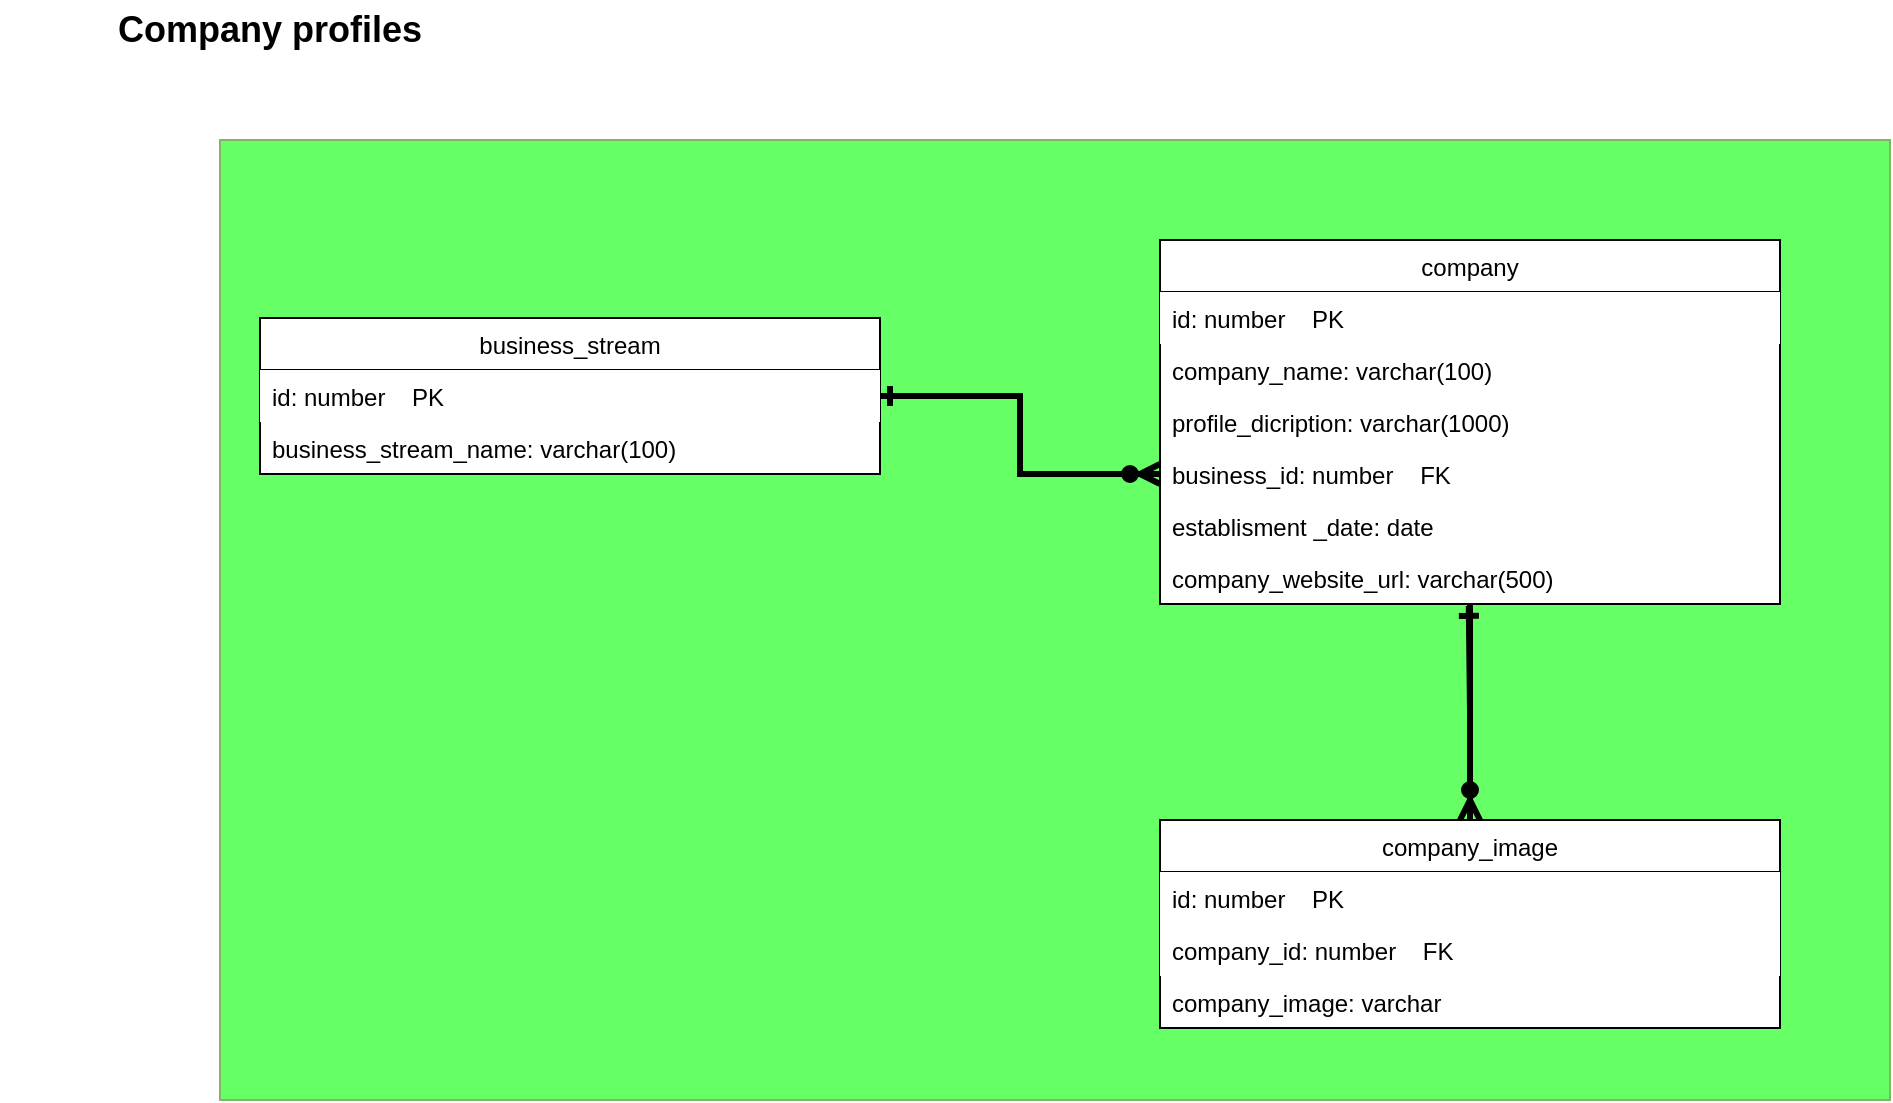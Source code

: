 <mxfile version="19.0.3" type="device"><diagram id="vCaxJMGAYg2XAxzLr4D6" name="Trang-1"><mxGraphModel dx="1157" dy="727" grid="1" gridSize="10" guides="1" tooltips="1" connect="1" arrows="1" fold="1" page="1" pageScale="1" pageWidth="3300" pageHeight="4681" math="0" shadow="0"><root><mxCell id="0"/><mxCell id="1" parent="0"/><mxCell id="X905zz0WxWf-wk6gbQBW-2" value="Company profiles" style="text;html=1;strokeColor=none;fillColor=none;align=center;verticalAlign=middle;whiteSpace=wrap;rounded=0;fontStyle=1;fontSize=18;" vertex="1" parent="1"><mxGeometry x="10" y="10" width="270" height="30" as="geometry"/></mxCell><mxCell id="X905zz0WxWf-wk6gbQBW-5" value="" style="rounded=0;whiteSpace=wrap;html=1;fontSize=18;fillColor=#66FF66;strokeColor=#82b366;" vertex="1" parent="1"><mxGeometry x="120" y="80" width="835" height="480" as="geometry"/></mxCell><mxCell id="X905zz0WxWf-wk6gbQBW-27" style="edgeStyle=orthogonalEdgeStyle;rounded=0;orthogonalLoop=1;jettySize=auto;html=1;endArrow=ERzeroToMany;endFill=0;strokeWidth=3;" edge="1" parent="1" source="X905zz0WxWf-wk6gbQBW-6" target="X905zz0WxWf-wk6gbQBW-18"><mxGeometry relative="1" as="geometry"/></mxCell><mxCell id="X905zz0WxWf-wk6gbQBW-6" value="company" style="swimlane;fontStyle=0;childLayout=stackLayout;horizontal=1;startSize=26;horizontalStack=0;resizeParent=1;resizeParentMax=0;resizeLast=0;collapsible=1;marginBottom=0;fillColor=default;gradientColor=none;swimlaneFillColor=default;" vertex="1" parent="1"><mxGeometry x="590" y="130" width="310" height="182" as="geometry"/></mxCell><mxCell id="X905zz0WxWf-wk6gbQBW-7" value="id: number    PK" style="text;align=left;verticalAlign=top;spacingLeft=4;spacingRight=4;overflow=hidden;rotatable=0;points=[[0,0.5],[1,0.5]];portConstraint=eastwest;fillColor=default;" vertex="1" parent="X905zz0WxWf-wk6gbQBW-6"><mxGeometry y="26" width="310" height="26" as="geometry"/></mxCell><mxCell id="X905zz0WxWf-wk6gbQBW-8" value="company_name: varchar(100)" style="text;strokeColor=none;fillColor=none;align=left;verticalAlign=top;spacingLeft=4;spacingRight=4;overflow=hidden;rotatable=0;points=[[0,0.5],[1,0.5]];portConstraint=eastwest;" vertex="1" parent="X905zz0WxWf-wk6gbQBW-6"><mxGeometry y="52" width="310" height="26" as="geometry"/></mxCell><mxCell id="X905zz0WxWf-wk6gbQBW-9" value="profile_dicription: varchar(1000)" style="text;strokeColor=none;fillColor=none;align=left;verticalAlign=top;spacingLeft=4;spacingRight=4;overflow=hidden;rotatable=0;points=[[0,0.5],[1,0.5]];portConstraint=eastwest;" vertex="1" parent="X905zz0WxWf-wk6gbQBW-6"><mxGeometry y="78" width="310" height="26" as="geometry"/></mxCell><mxCell id="X905zz0WxWf-wk6gbQBW-23" value="business_id: number    FK" style="text;strokeColor=none;fillColor=none;align=left;verticalAlign=top;spacingLeft=4;spacingRight=4;overflow=hidden;rotatable=0;points=[[0,0.5],[1,0.5]];portConstraint=eastwest;" vertex="1" parent="X905zz0WxWf-wk6gbQBW-6"><mxGeometry y="104" width="310" height="26" as="geometry"/></mxCell><mxCell id="X905zz0WxWf-wk6gbQBW-11" value="establisment _date: date" style="text;strokeColor=none;fillColor=none;align=left;verticalAlign=top;spacingLeft=4;spacingRight=4;overflow=hidden;rotatable=0;points=[[0,0.5],[1,0.5]];portConstraint=eastwest;" vertex="1" parent="X905zz0WxWf-wk6gbQBW-6"><mxGeometry y="130" width="310" height="26" as="geometry"/></mxCell><mxCell id="X905zz0WxWf-wk6gbQBW-10" value="company_website_url: varchar(500)" style="text;strokeColor=none;fillColor=none;align=left;verticalAlign=top;spacingLeft=4;spacingRight=4;overflow=hidden;rotatable=0;points=[[0,0.5],[1,0.5]];portConstraint=eastwest;" vertex="1" parent="X905zz0WxWf-wk6gbQBW-6"><mxGeometry y="156" width="310" height="26" as="geometry"/></mxCell><mxCell id="X905zz0WxWf-wk6gbQBW-12" value="business_stream" style="swimlane;fontStyle=0;childLayout=stackLayout;horizontal=1;startSize=26;horizontalStack=0;resizeParent=1;resizeParentMax=0;resizeLast=0;collapsible=1;marginBottom=0;fillColor=default;gradientColor=none;swimlaneFillColor=default;" vertex="1" parent="1"><mxGeometry x="140" y="169" width="310" height="78" as="geometry"/></mxCell><mxCell id="X905zz0WxWf-wk6gbQBW-13" value="id: number    PK" style="text;align=left;verticalAlign=top;spacingLeft=4;spacingRight=4;overflow=hidden;rotatable=0;points=[[0,0.5],[1,0.5]];portConstraint=eastwest;fillColor=default;" vertex="1" parent="X905zz0WxWf-wk6gbQBW-12"><mxGeometry y="26" width="310" height="26" as="geometry"/></mxCell><mxCell id="X905zz0WxWf-wk6gbQBW-14" value="business_stream_name: varchar(100)" style="text;strokeColor=none;fillColor=none;align=left;verticalAlign=top;spacingLeft=4;spacingRight=4;overflow=hidden;rotatable=0;points=[[0,0.5],[1,0.5]];portConstraint=eastwest;" vertex="1" parent="X905zz0WxWf-wk6gbQBW-12"><mxGeometry y="52" width="310" height="26" as="geometry"/></mxCell><mxCell id="X905zz0WxWf-wk6gbQBW-28" style="edgeStyle=orthogonalEdgeStyle;rounded=0;orthogonalLoop=1;jettySize=auto;html=1;entryX=0.498;entryY=1.038;entryDx=0;entryDy=0;entryPerimeter=0;endArrow=ERone;endFill=0;strokeWidth=3;" edge="1" parent="1" source="X905zz0WxWf-wk6gbQBW-18" target="X905zz0WxWf-wk6gbQBW-10"><mxGeometry relative="1" as="geometry"/></mxCell><mxCell id="X905zz0WxWf-wk6gbQBW-18" value="company_image" style="swimlane;fontStyle=0;childLayout=stackLayout;horizontal=1;startSize=26;horizontalStack=0;resizeParent=1;resizeParentMax=0;resizeLast=0;collapsible=1;marginBottom=0;fillColor=default;gradientColor=none;swimlaneFillColor=default;" vertex="1" parent="1"><mxGeometry x="590" y="420" width="310" height="104" as="geometry"/></mxCell><mxCell id="X905zz0WxWf-wk6gbQBW-19" value="id: number    PK" style="text;align=left;verticalAlign=top;spacingLeft=4;spacingRight=4;overflow=hidden;rotatable=0;points=[[0,0.5],[1,0.5]];portConstraint=eastwest;fillColor=default;" vertex="1" parent="X905zz0WxWf-wk6gbQBW-18"><mxGeometry y="26" width="310" height="26" as="geometry"/></mxCell><mxCell id="X905zz0WxWf-wk6gbQBW-21" value="company_id: number    FK" style="text;align=left;verticalAlign=top;spacingLeft=4;spacingRight=4;overflow=hidden;rotatable=0;points=[[0,0.5],[1,0.5]];portConstraint=eastwest;fillColor=default;" vertex="1" parent="X905zz0WxWf-wk6gbQBW-18"><mxGeometry y="52" width="310" height="26" as="geometry"/></mxCell><mxCell id="X905zz0WxWf-wk6gbQBW-20" value="company_image: varchar  " style="text;strokeColor=none;fillColor=none;align=left;verticalAlign=top;spacingLeft=4;spacingRight=4;overflow=hidden;rotatable=0;points=[[0,0.5],[1,0.5]];portConstraint=eastwest;" vertex="1" parent="X905zz0WxWf-wk6gbQBW-18"><mxGeometry y="78" width="310" height="26" as="geometry"/></mxCell><mxCell id="X905zz0WxWf-wk6gbQBW-24" style="edgeStyle=orthogonalEdgeStyle;rounded=0;orthogonalLoop=1;jettySize=auto;html=1;entryX=0;entryY=0.5;entryDx=0;entryDy=0;endArrow=ERzeroToMany;endFill=0;strokeWidth=3;" edge="1" parent="1" source="X905zz0WxWf-wk6gbQBW-13" target="X905zz0WxWf-wk6gbQBW-23"><mxGeometry relative="1" as="geometry"/></mxCell><mxCell id="X905zz0WxWf-wk6gbQBW-25" style="edgeStyle=orthogonalEdgeStyle;rounded=0;orthogonalLoop=1;jettySize=auto;html=1;entryX=1;entryY=0.5;entryDx=0;entryDy=0;endArrow=ERone;endFill=0;strokeWidth=3;" edge="1" parent="1" source="X905zz0WxWf-wk6gbQBW-23" target="X905zz0WxWf-wk6gbQBW-13"><mxGeometry relative="1" as="geometry"/></mxCell></root></mxGraphModel></diagram></mxfile>